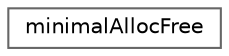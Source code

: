 digraph "类继承关系图"
{
 // LATEX_PDF_SIZE
  bgcolor="transparent";
  edge [fontname=Helvetica,fontsize=10,labelfontname=Helvetica,labelfontsize=10];
  node [fontname=Helvetica,fontsize=10,shape=box,height=0.2,width=0.4];
  rankdir="LR";
  Node0 [id="Node000000",label="minimalAllocFree",height=0.2,width=0.4,color="grey40", fillcolor="white", style="filled",URL="$classminimal_alloc_free.html",tooltip=" "];
}

